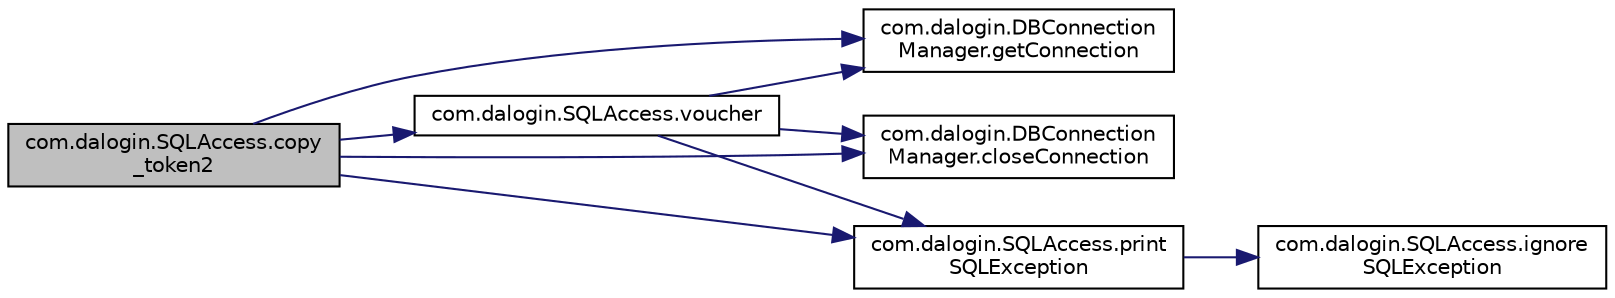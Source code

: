 digraph "com.dalogin.SQLAccess.copy_token2"
{
  edge [fontname="Helvetica",fontsize="10",labelfontname="Helvetica",labelfontsize="10"];
  node [fontname="Helvetica",fontsize="10",shape=record];
  rankdir="LR";
  Node10 [label="com.dalogin.SQLAccess.copy\l_token2",height=0.2,width=0.4,color="black", fillcolor="grey75", style="filled", fontcolor="black"];
  Node10 -> Node11 [color="midnightblue",fontsize="10",style="solid",fontname="Helvetica"];
  Node11 [label="com.dalogin.DBConnection\lManager.getConnection",height=0.2,width=0.4,color="black", fillcolor="white", style="filled",URL="$classcom_1_1dalogin_1_1_d_b_connection_manager.html#a36917ade7183181ab00d32c126915db7"];
  Node10 -> Node12 [color="midnightblue",fontsize="10",style="solid",fontname="Helvetica"];
  Node12 [label="com.dalogin.SQLAccess.voucher",height=0.2,width=0.4,color="black", fillcolor="white", style="filled",URL="$classcom_1_1dalogin_1_1_s_q_l_access.html#ace6682e8e095aa1d589a181c3ec37cb0"];
  Node12 -> Node11 [color="midnightblue",fontsize="10",style="solid",fontname="Helvetica"];
  Node12 -> Node13 [color="midnightblue",fontsize="10",style="solid",fontname="Helvetica"];
  Node13 [label="com.dalogin.DBConnection\lManager.closeConnection",height=0.2,width=0.4,color="black", fillcolor="white", style="filled",URL="$classcom_1_1dalogin_1_1_d_b_connection_manager.html#a525be4a64e02f21c1b4bd1d53ca73cc0"];
  Node12 -> Node14 [color="midnightblue",fontsize="10",style="solid",fontname="Helvetica"];
  Node14 [label="com.dalogin.SQLAccess.print\lSQLException",height=0.2,width=0.4,color="black", fillcolor="white", style="filled",URL="$classcom_1_1dalogin_1_1_s_q_l_access.html#af8b3800dccdc19311562efdb7bc1564d"];
  Node14 -> Node15 [color="midnightblue",fontsize="10",style="solid",fontname="Helvetica"];
  Node15 [label="com.dalogin.SQLAccess.ignore\lSQLException",height=0.2,width=0.4,color="black", fillcolor="white", style="filled",URL="$classcom_1_1dalogin_1_1_s_q_l_access.html#a294bf0428542df2a5015774d5b3a8585"];
  Node10 -> Node14 [color="midnightblue",fontsize="10",style="solid",fontname="Helvetica"];
  Node10 -> Node13 [color="midnightblue",fontsize="10",style="solid",fontname="Helvetica"];
}
